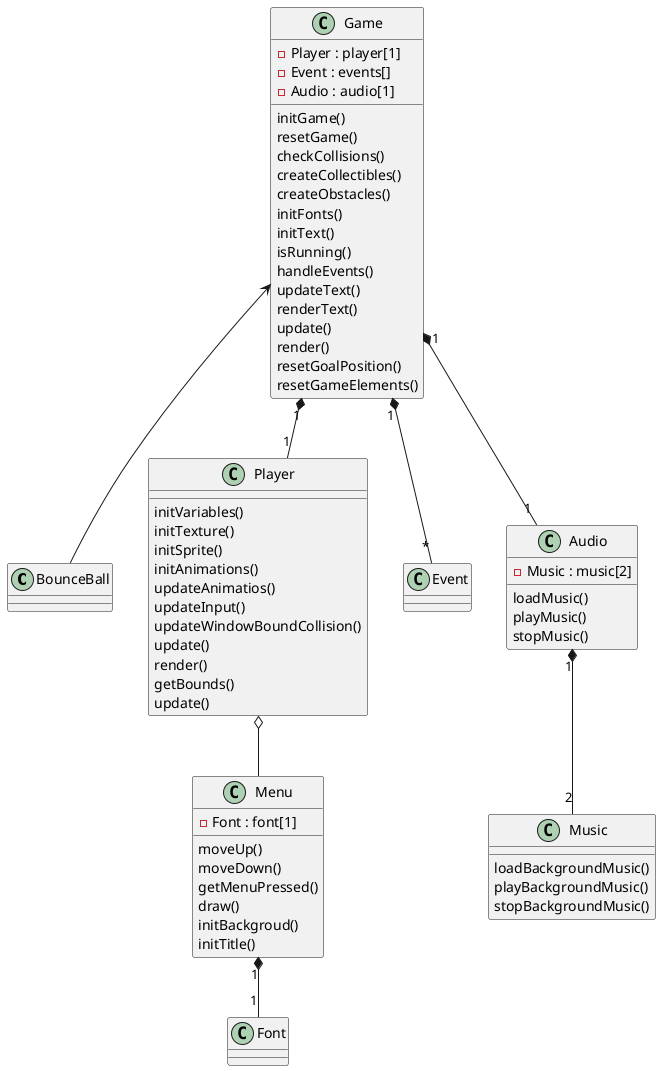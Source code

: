 @startuml BounceBall
class BounceBall
class Game{
    - Player : player[1]
    -Event : events[]
    -Audio : audio[1]
}
class Menu{
    -Font : font[1]
}
class Player
class Event
class Font
class Audio{
    -Music : music[2]
}
class Music

Game "1" *-- "1" Player
Game "1" *-- "*" Event
Game "1" *-- "1" Audio
Menu "1" *-- "1" Font
Audio "1" *-- "2" Music

Player o-- Menu

Game <-- BounceBall 

Game : initGame()
Game : resetGame()
Game : checkCollisions()
Game : createCollectibles()
Game : createObstacles()
Game : initFonts()
Game : initText()
Game : isRunning()
Game : handleEvents()
Game : updateText()
Game : renderText()
Game : update()
Game : render()
Game : resetGoalPosition()
Game : resetGameElements()

Menu : moveUp()
Menu : moveDown()
Menu : getMenuPressed()
Menu : draw()
Menu : initBackgroud()
Menu : initTitle()

Player : initVariables()
Player : initTexture()
Player : initSprite()
Player : initAnimations()
Player : updateAnimatios()
Player : updateInput()
Player : updateWindowBoundCollision()
Player : update()
Player : render()
Player : getBounds()
Player : update()

Music : loadBackgroundMusic()
Music : playBackgroundMusic()
Music : stopBackgroundMusic()

Audio : loadMusic()
Audio : playMusic()
Audio : stopMusic()